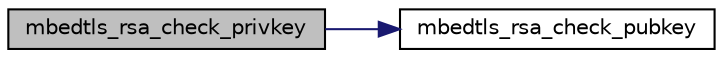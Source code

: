 digraph "mbedtls_rsa_check_privkey"
{
 // LATEX_PDF_SIZE
  edge [fontname="Helvetica",fontsize="10",labelfontname="Helvetica",labelfontsize="10"];
  node [fontname="Helvetica",fontsize="10",shape=record];
  rankdir="LR";
  Node1 [label="mbedtls_rsa_check_privkey",height=0.2,width=0.4,color="black", fillcolor="grey75", style="filled", fontcolor="black",tooltip="This function checks if a context contains an RSA private key and perform basic consistency checks."];
  Node1 -> Node2 [color="midnightblue",fontsize="10",style="solid",fontname="Helvetica"];
  Node2 [label="mbedtls_rsa_check_pubkey",height=0.2,width=0.4,color="black", fillcolor="white", style="filled",URL="$d1/d81/rsa_8c.html#ad5da263d80db9ee27f084b68b0092546",tooltip="This function checks if a context contains at least an RSA public key."];
}

